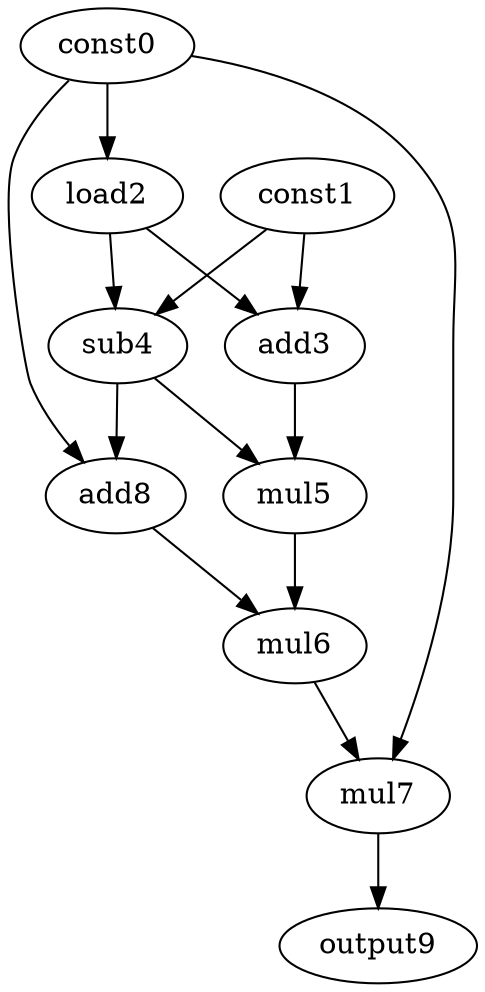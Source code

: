 digraph G { 
const0[opcode=const]; 
const1[opcode=const]; 
load2[opcode=load]; 
add3[opcode=add]; 
sub4[opcode=sub]; 
mul5[opcode=mul]; 
mul6[opcode=mul]; 
mul7[opcode=mul]; 
add8[opcode=add]; 
output9[opcode=output]; 
const0->load2[operand=0];
const1->add3[operand=0];
load2->add3[operand=1];
const1->sub4[operand=0];
load2->sub4[operand=1];
add3->mul5[operand=0];
sub4->mul5[operand=1];
const0->add8[operand=0];
sub4->add8[operand=1];
add8->mul6[operand=0];
mul5->mul6[operand=1];
const0->mul7[operand=0];
mul6->mul7[operand=1];
mul7->output9[operand=0];
}
